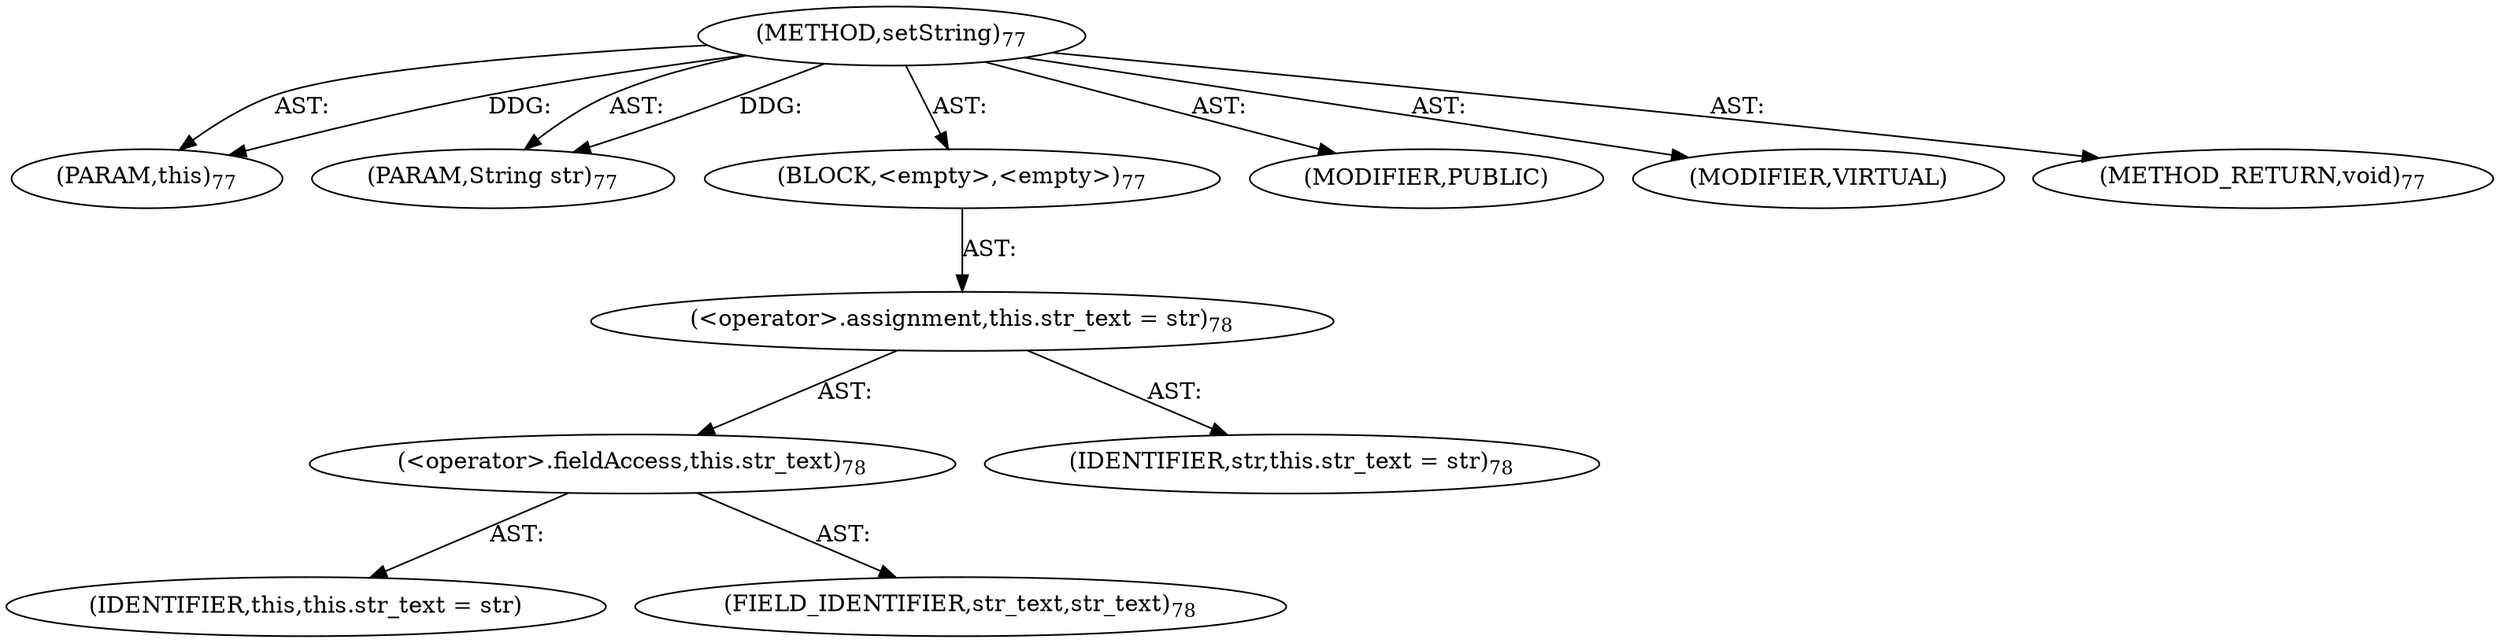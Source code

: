 digraph "setString" {  
"111669149696" [label = <(METHOD,setString)<SUB>77</SUB>> ]
"115964116993" [label = <(PARAM,this)<SUB>77</SUB>> ]
"115964116994" [label = <(PARAM,String str)<SUB>77</SUB>> ]
"25769803776" [label = <(BLOCK,&lt;empty&gt;,&lt;empty&gt;)<SUB>77</SUB>> ]
"30064771072" [label = <(&lt;operator&gt;.assignment,this.str_text = str)<SUB>78</SUB>> ]
"30064771073" [label = <(&lt;operator&gt;.fieldAccess,this.str_text)<SUB>78</SUB>> ]
"68719476737" [label = <(IDENTIFIER,this,this.str_text = str)> ]
"55834574848" [label = <(FIELD_IDENTIFIER,str_text,str_text)<SUB>78</SUB>> ]
"68719476738" [label = <(IDENTIFIER,str,this.str_text = str)<SUB>78</SUB>> ]
"133143986182" [label = <(MODIFIER,PUBLIC)> ]
"133143986183" [label = <(MODIFIER,VIRTUAL)> ]
"128849018880" [label = <(METHOD_RETURN,void)<SUB>77</SUB>> ]
  "111669149696" -> "115964116993"  [ label = "AST: "] 
  "111669149696" -> "115964116994"  [ label = "AST: "] 
  "111669149696" -> "25769803776"  [ label = "AST: "] 
  "111669149696" -> "133143986182"  [ label = "AST: "] 
  "111669149696" -> "133143986183"  [ label = "AST: "] 
  "111669149696" -> "128849018880"  [ label = "AST: "] 
  "25769803776" -> "30064771072"  [ label = "AST: "] 
  "30064771072" -> "30064771073"  [ label = "AST: "] 
  "30064771072" -> "68719476738"  [ label = "AST: "] 
  "30064771073" -> "68719476737"  [ label = "AST: "] 
  "30064771073" -> "55834574848"  [ label = "AST: "] 
  "111669149696" -> "115964116993"  [ label = "DDG: "] 
  "111669149696" -> "115964116994"  [ label = "DDG: "] 
}
